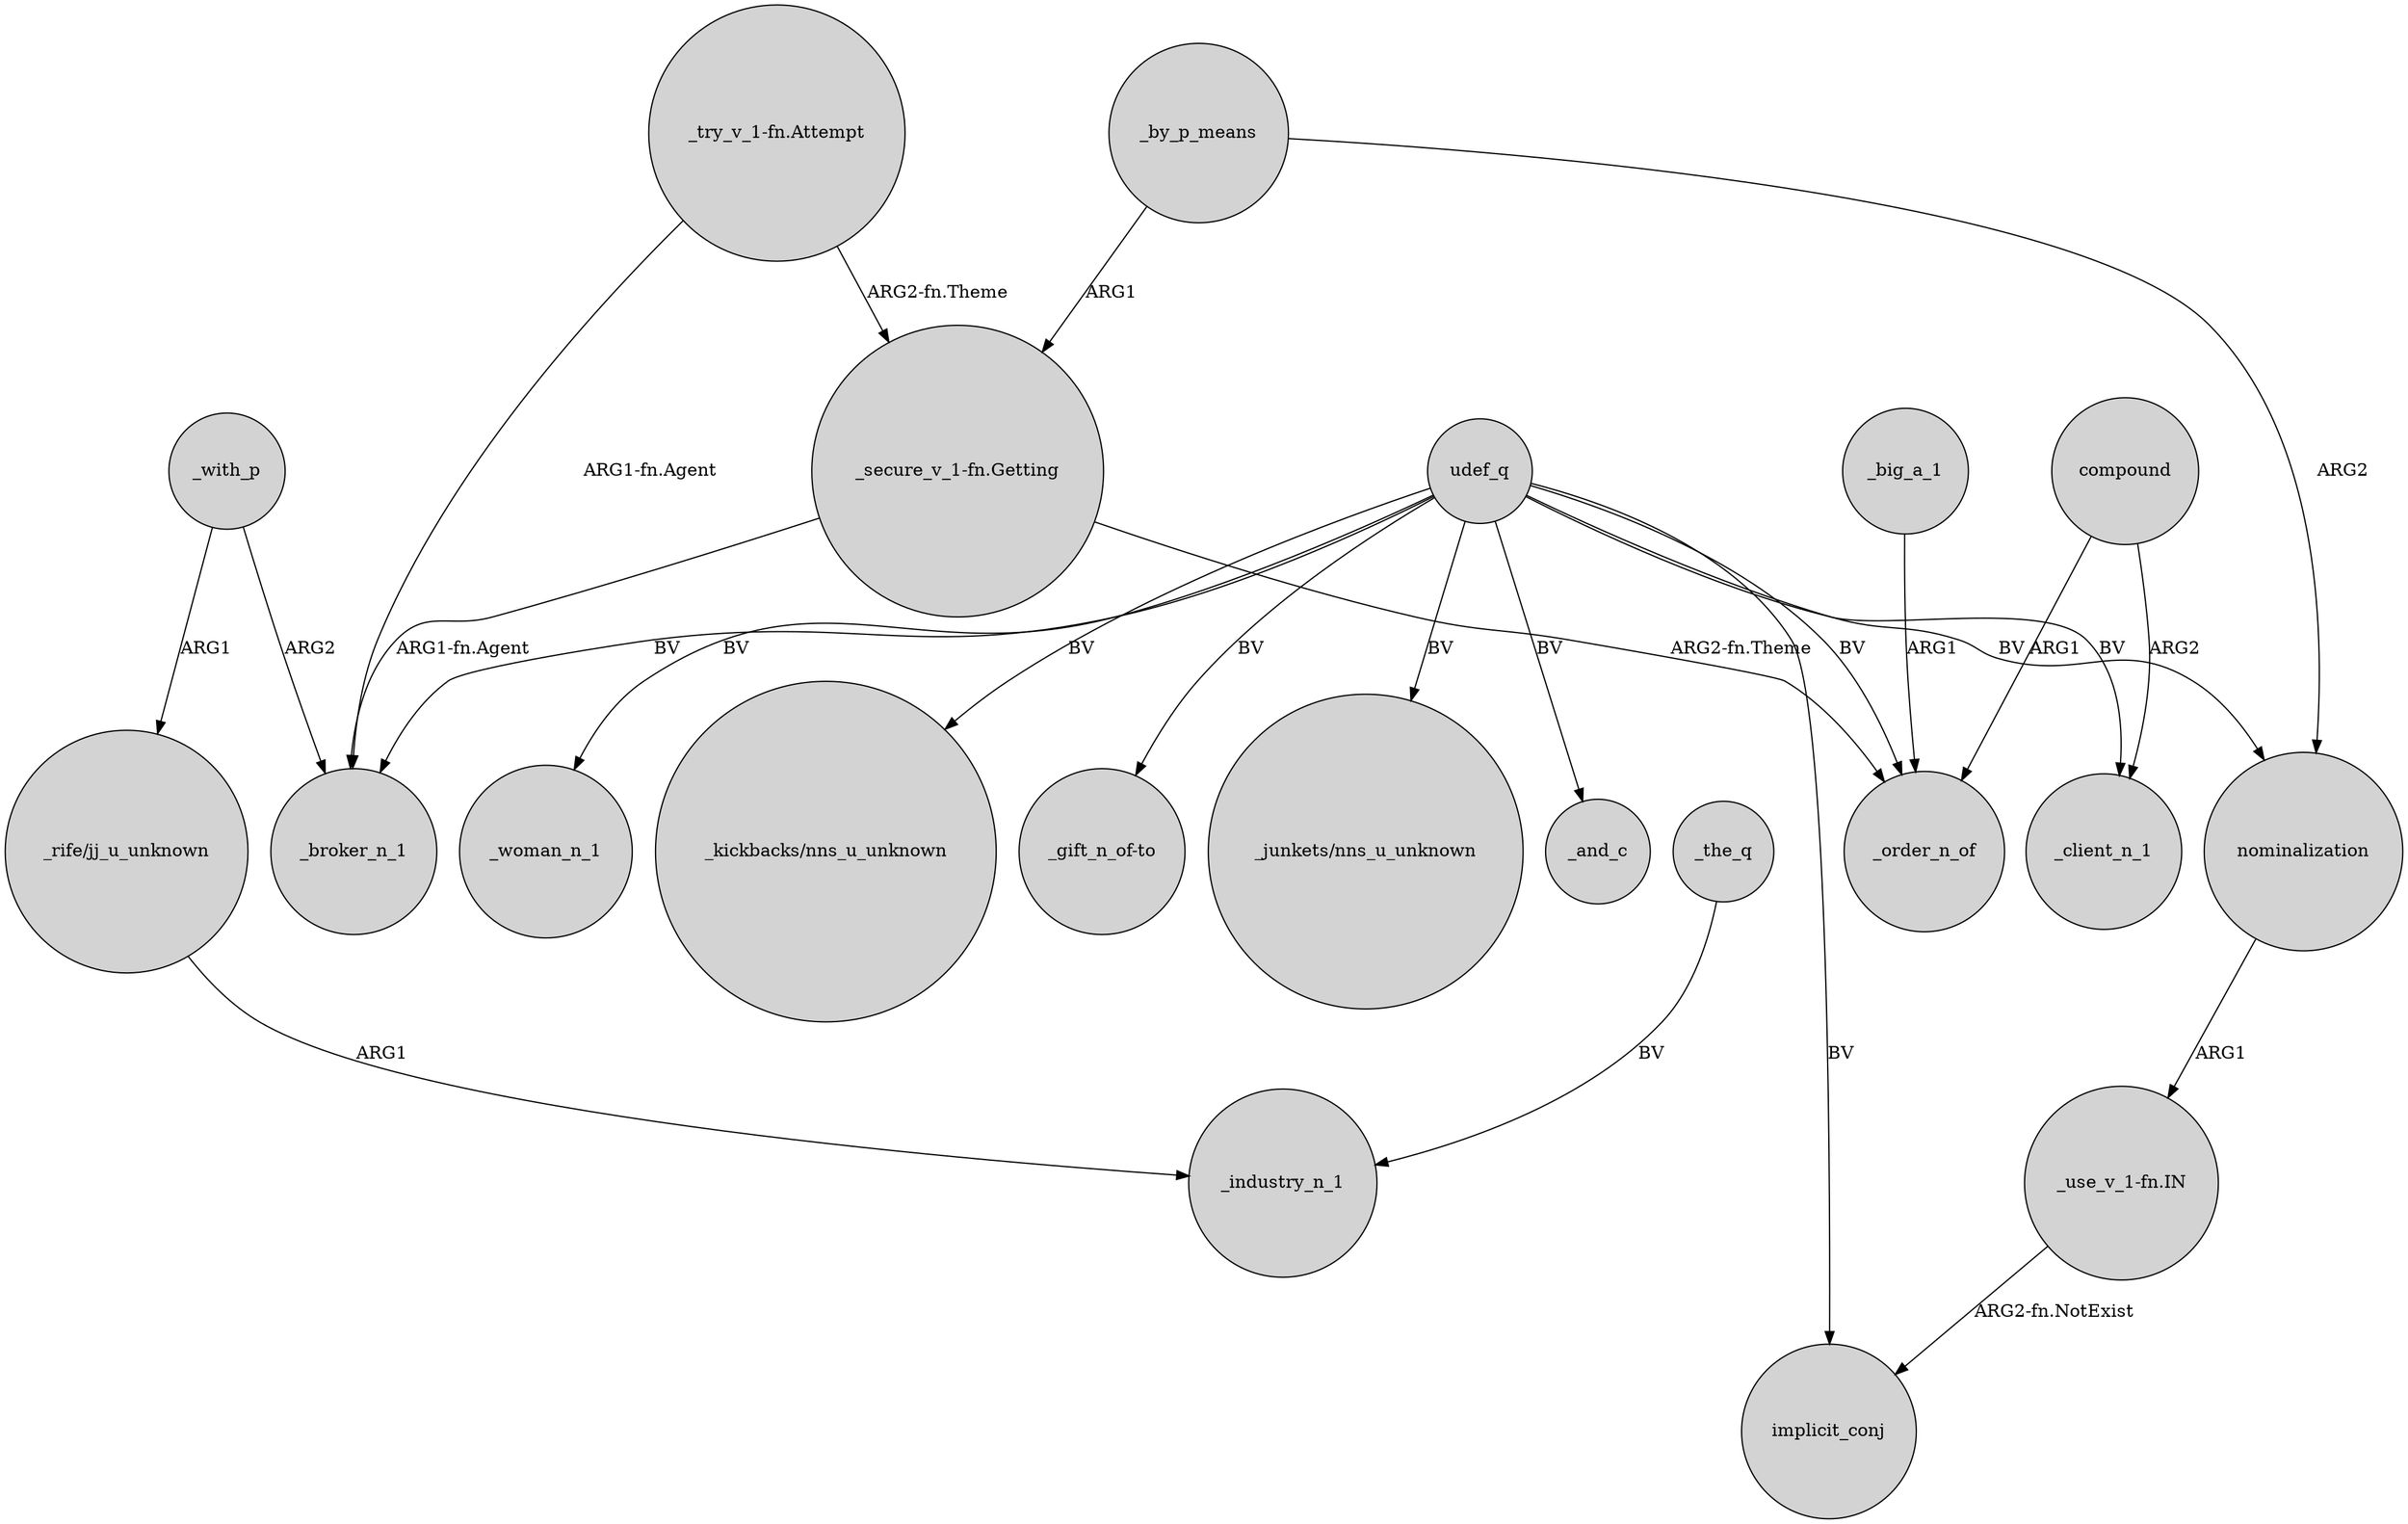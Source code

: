 digraph {
	node [shape=circle style=filled]
	"_secure_v_1-fn.Getting" -> _broker_n_1 [label="ARG1-fn.Agent"]
	"_try_v_1-fn.Attempt" -> "_secure_v_1-fn.Getting" [label="ARG2-fn.Theme"]
	_by_p_means -> nominalization [label=ARG2]
	udef_q -> _order_n_of [label=BV]
	udef_q -> _woman_n_1 [label=BV]
	compound -> _client_n_1 [label=ARG2]
	udef_q -> "_kickbacks/nns_u_unknown" [label=BV]
	_with_p -> "_rife/jj_u_unknown" [label=ARG1]
	"_try_v_1-fn.Attempt" -> _broker_n_1 [label="ARG1-fn.Agent"]
	_by_p_means -> "_secure_v_1-fn.Getting" [label=ARG1]
	udef_q -> "_gift_n_of-to" [label=BV]
	_the_q -> _industry_n_1 [label=BV]
	"_secure_v_1-fn.Getting" -> _order_n_of [label="ARG2-fn.Theme"]
	udef_q -> implicit_conj [label=BV]
	_with_p -> _broker_n_1 [label=ARG2]
	udef_q -> "_junkets/nns_u_unknown" [label=BV]
	compound -> _order_n_of [label=ARG1]
	_big_a_1 -> _order_n_of [label=ARG1]
	"_use_v_1-fn.IN" -> implicit_conj [label="ARG2-fn.NotExist"]
	udef_q -> _client_n_1 [label=BV]
	udef_q -> nominalization [label=BV]
	"_rife/jj_u_unknown" -> _industry_n_1 [label=ARG1]
	udef_q -> _broker_n_1 [label=BV]
	udef_q -> _and_c [label=BV]
	nominalization -> "_use_v_1-fn.IN" [label=ARG1]
}
